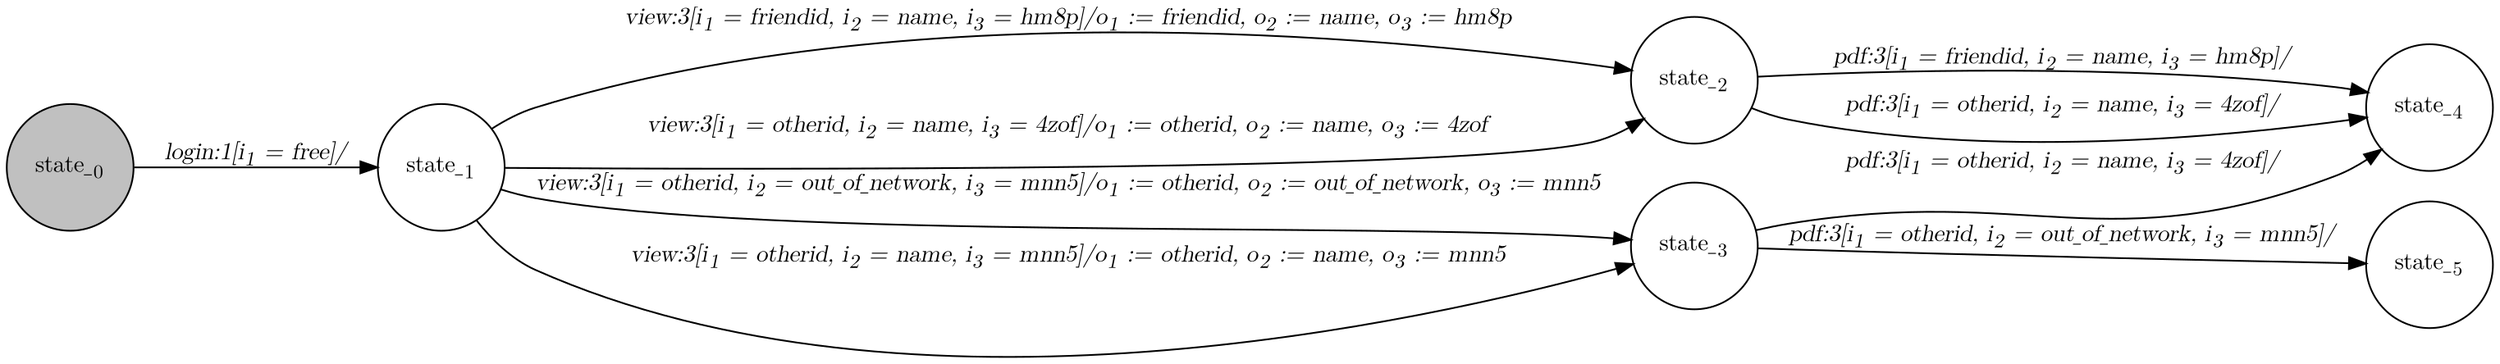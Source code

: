 digraph LinkedIn{
   graph [rankdir="LR", fontname="Latin Modern Math"];
   node [color="black", fillcolor="white", shape="circle", style="filled", fontname="Latin Modern Math"];
   edge [fontname="Latin Modern Math"];

   State_0[fillcolor="gray", label=<state_<sub>0</sub>>];
   State_1[label=<state_<sub>1</sub>>];
   State_2[label=<state_<sub>2</sub>>];
   State_3[label=<state_<sub>3</sub>>];
   State_4[label=<state_<sub>4</sub>>];
   State_5[label=<state_<sub>5</sub>>];

   State_0->State_1[label=<<i>login:1&#91;i<sub>1</sub> = free&#93;/</i>>];
   State_1->State_2[label=<<i>view:3&#91;i<sub>1</sub> = friendid, i<sub>2</sub> = name, i<sub>3</sub> = hm8p&#93;/o<sub>1</sub> := friendid, o<sub>2</sub> := name, o<sub>3</sub> := hm8p</i>>];
   State_1->State_2[label=<<i>view:3&#91;i<sub>1</sub> = otherid, i<sub>2</sub> = name, i<sub>3</sub> = 4zof&#93;/o<sub>1</sub> := otherid, o<sub>2</sub> := name, o<sub>3</sub> := 4zof</i>>];
   State_1->State_3[label=<<i>view:3&#91;i<sub>1</sub> = otherid, i<sub>2</sub> = out_of_network, i<sub>3</sub> = mnn5&#93;/o<sub>1</sub> := otherid, o<sub>2</sub> := out_of_network, o<sub>3</sub> := mnn5</i>>];
   State_1->State_3[label=<<i>view:3&#91;i<sub>1</sub> = otherid, i<sub>2</sub> = name, i<sub>3</sub> = mnn5&#93;/o<sub>1</sub> := otherid, o<sub>2</sub> := name, o<sub>3</sub> := mnn5</i>>];
   State_2->State_4[label=<<i>pdf:3&#91;i<sub>1</sub> = friendid, i<sub>2</sub> = name, i<sub>3</sub> = hm8p&#93;/</i>>];
   State_3->State_4[label=<<i>pdf:3&#91;i<sub>1</sub> = otherid, i<sub>2</sub> = name, i<sub>3</sub> = 4zof&#93;/</i>>];
   State_2->State_4[label=<<i>pdf:3&#91;i<sub>1</sub> = otherid, i<sub>2</sub> = name, i<sub>3</sub> = 4zof&#93;/</i>>];
   State_3->State_5[label=<<i>pdf:3&#91;i<sub>1</sub> = otherid, i<sub>2</sub> = out_of_network, i<sub>3</sub> = mnn5&#93;/</i>>];
}
